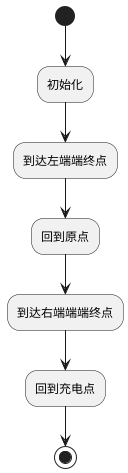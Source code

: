 @startuml
(*)  --> "初始化"
--> "到达左端端终点"
--> "回到原点"
--> "到达右端端端终点"
--> "回到充电点"
'If "到达右端端端终点" then
'--> [No] "继续移动"
'else
'--> "回到原点"
'Endif
-->(*)
@enduml